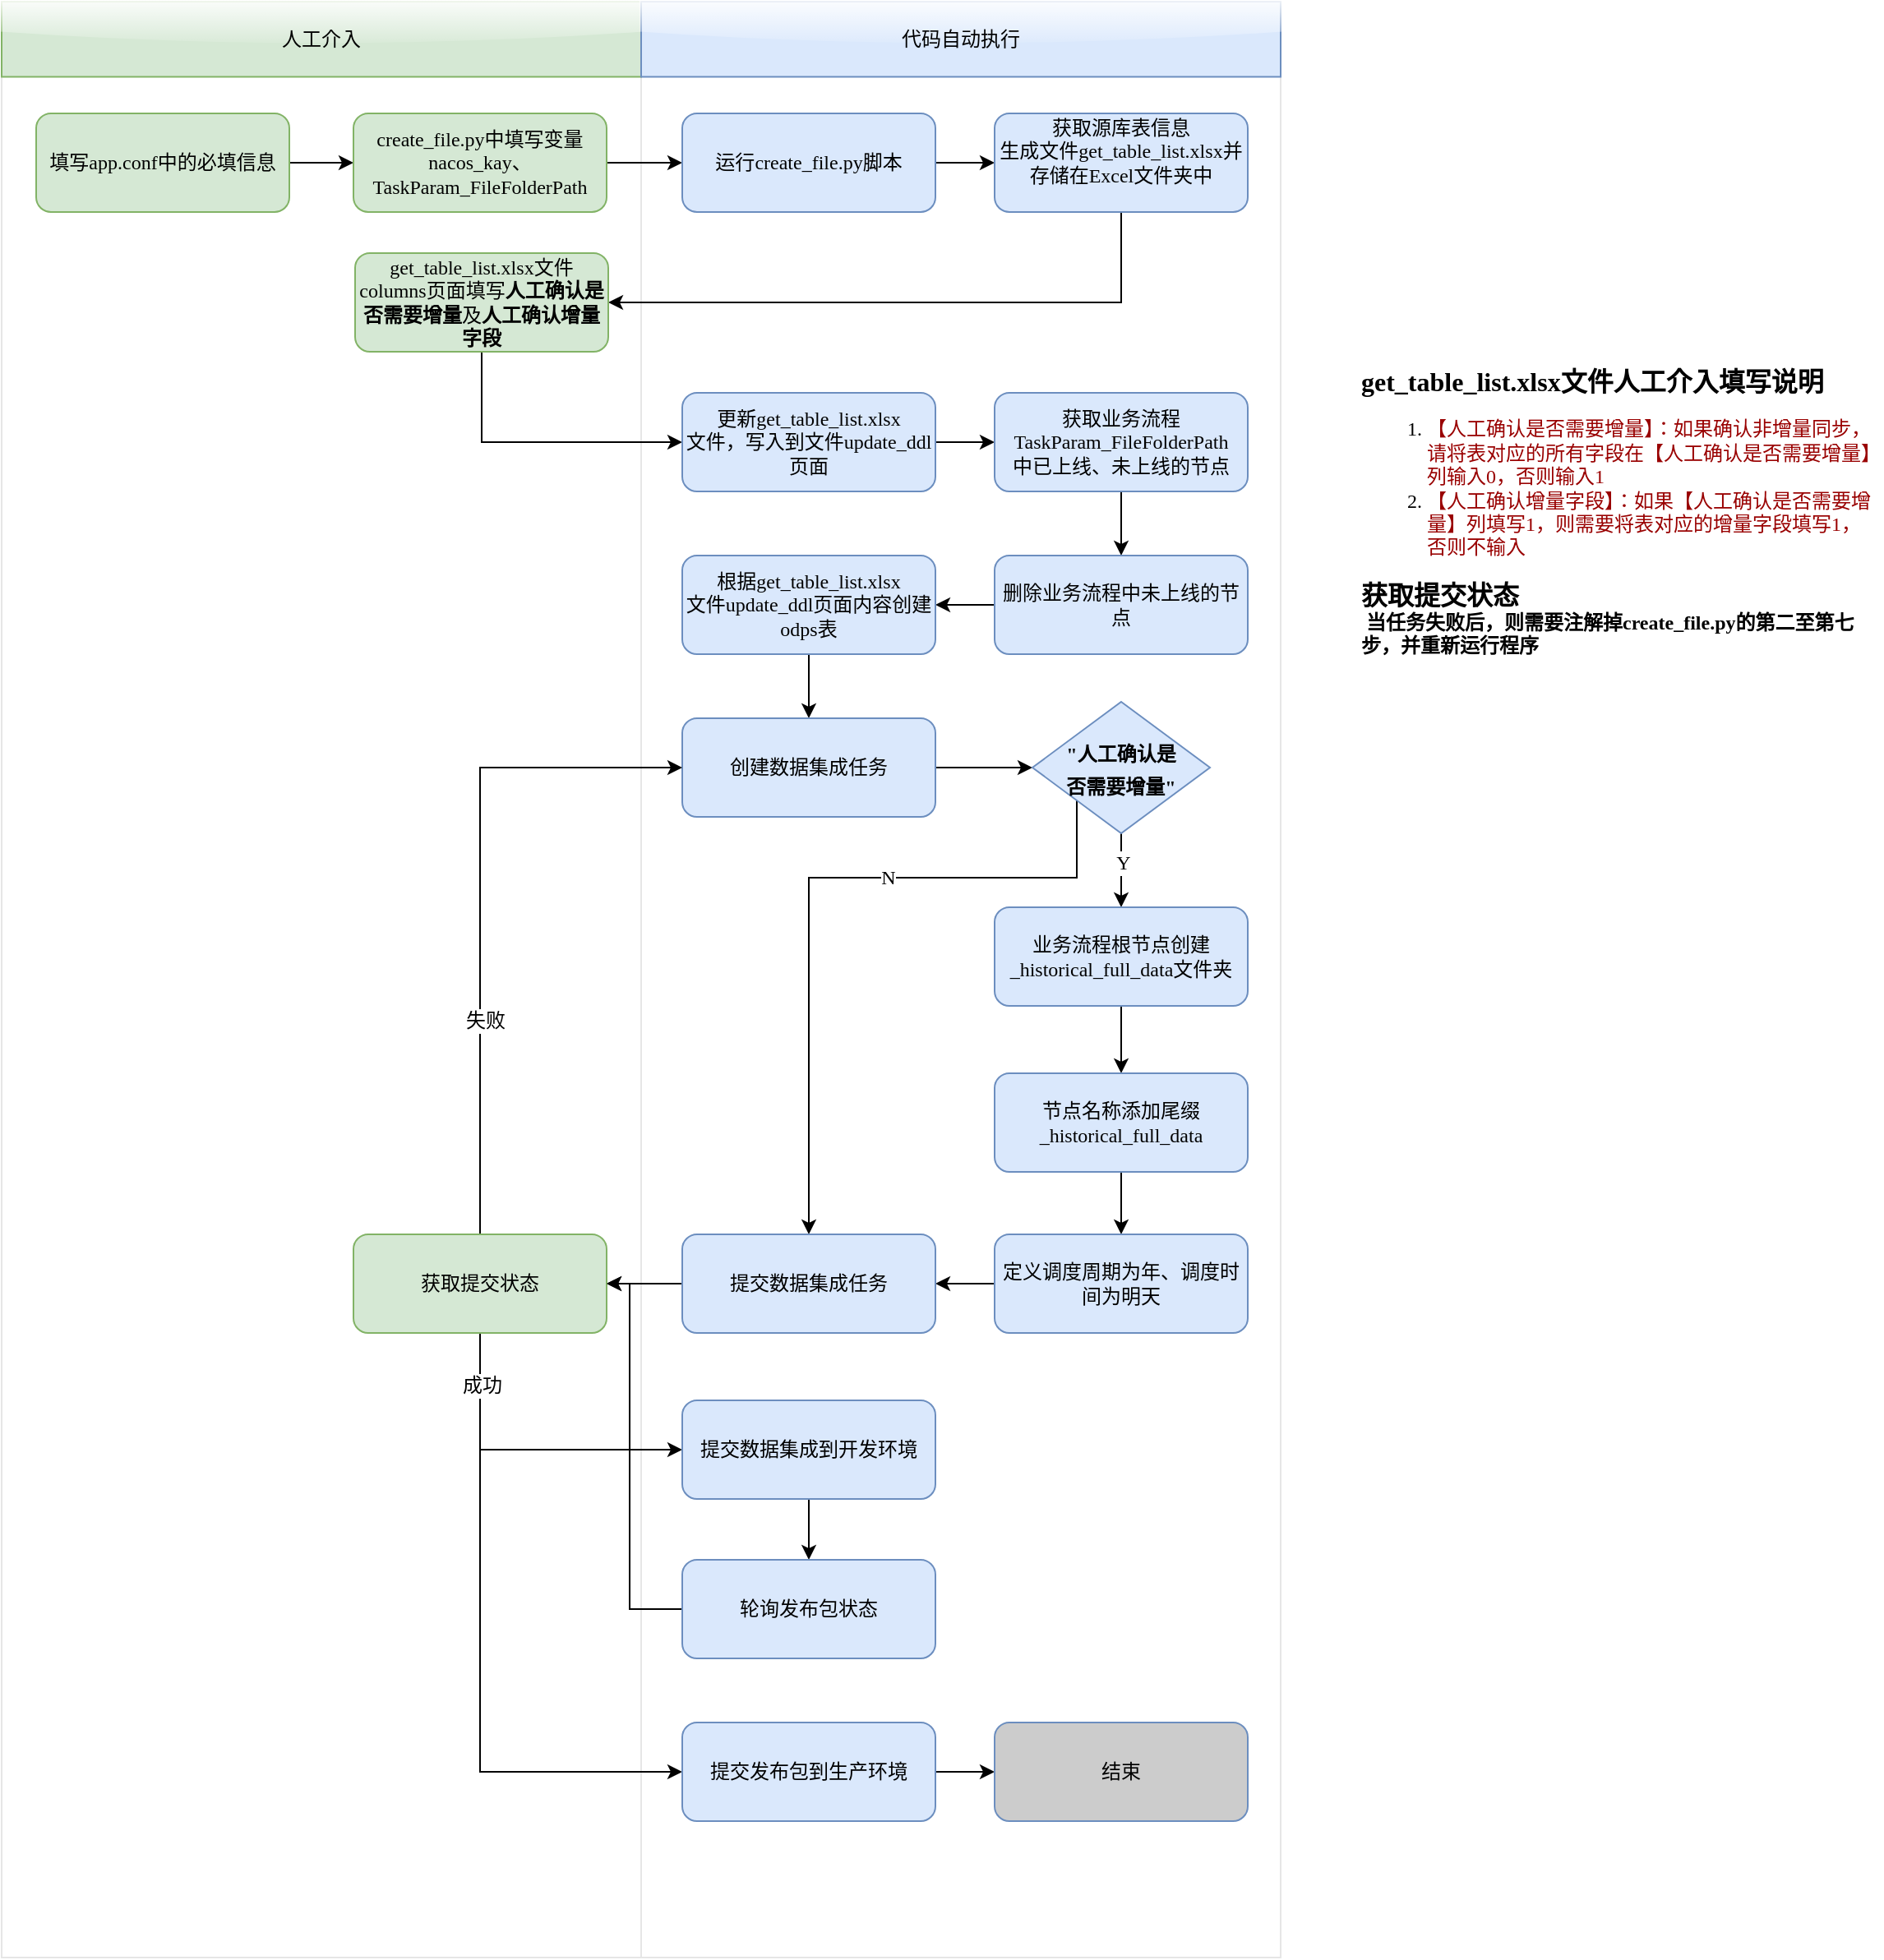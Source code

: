 <mxfile version="20.0.3" type="github">
  <diagram id="FzWEfV3yXmF_malFpAH5" name="Page-1">
    <mxGraphModel dx="1426" dy="1625" grid="0" gridSize="10" guides="1" tooltips="1" connect="1" arrows="1" fold="1" page="0" pageScale="1" pageWidth="827" pageHeight="1169" background="none" math="0" shadow="0">
      <root>
        <mxCell id="0" />
        <mxCell id="1" parent="0" />
        <mxCell id="-8kPYLc75rP8E1NaGxXG-6" value="" style="rounded=0;whiteSpace=wrap;html=1;strokeColor=#E6E6E6;fontFamily=Tahoma;fontColor=#000000;" parent="1" vertex="1">
          <mxGeometry x="529" y="-596" width="389" height="1190" as="geometry" />
        </mxCell>
        <mxCell id="-8kPYLc75rP8E1NaGxXG-5" value="" style="rounded=0;whiteSpace=wrap;html=1;strokeColor=#E6E6E6;fontFamily=Tahoma;fontColor=#000000;" parent="1" vertex="1">
          <mxGeometry x="140" y="-596" width="389" height="1190" as="geometry" />
        </mxCell>
        <mxCell id="1Jiae8-jut9n9vTZC9o8-12" style="edgeStyle=orthogonalEdgeStyle;rounded=0;orthogonalLoop=1;jettySize=auto;html=1;exitX=1;exitY=0.5;exitDx=0;exitDy=0;entryX=0;entryY=0.5;entryDx=0;entryDy=0;fontFamily=Tahoma;fontColor=#000000;" edge="1" parent="1" source="1Jiae8-jut9n9vTZC9o8-2" target="1Jiae8-jut9n9vTZC9o8-9">
          <mxGeometry relative="1" as="geometry" />
        </mxCell>
        <mxCell id="1Jiae8-jut9n9vTZC9o8-2" value="填写app.conf中的必填信息" style="rounded=1;whiteSpace=wrap;html=1;fillColor=#d5e8d4;strokeColor=#82b366;fontFamily=Tahoma;fontColor=#000000;" vertex="1" parent="1">
          <mxGeometry x="161" y="-528" width="154" height="60" as="geometry" />
        </mxCell>
        <mxCell id="1Jiae8-jut9n9vTZC9o8-17" style="edgeStyle=orthogonalEdgeStyle;rounded=0;orthogonalLoop=1;jettySize=auto;html=1;exitX=1;exitY=0.5;exitDx=0;exitDy=0;entryX=0;entryY=0.5;entryDx=0;entryDy=0;fontFamily=Tahoma;fontColor=#000000;" edge="1" parent="1" source="1Jiae8-jut9n9vTZC9o8-9" target="1Jiae8-jut9n9vTZC9o8-15">
          <mxGeometry relative="1" as="geometry" />
        </mxCell>
        <mxCell id="1Jiae8-jut9n9vTZC9o8-9" value="create_file.py中填写变量nacos_kay、TaskParam_FileFolderPath" style="rounded=1;whiteSpace=wrap;html=1;fillColor=#d5e8d4;strokeColor=#82b366;fontFamily=Tahoma;fontColor=#000000;" vertex="1" parent="1">
          <mxGeometry x="354" y="-528" width="154" height="60" as="geometry" />
        </mxCell>
        <mxCell id="1Jiae8-jut9n9vTZC9o8-21" value="&lt;span style=&quot;caret-color: rgb(29, 53, 87); text-align: center; font-size: 16px;&quot;&gt;&lt;br&gt;&lt;font style=&quot;font-size: 16px;&quot;&gt;&lt;b&gt;get_table_list.xlsx文件人工介入填写&lt;/b&gt;&lt;/font&gt;&lt;/span&gt;&lt;font style=&quot;font-size: 16px;&quot;&gt;&lt;b&gt;说明&lt;/b&gt;&lt;/font&gt;&lt;br&gt;&lt;ol&gt;&lt;li&gt;&lt;font color=&quot;#990000&quot;&gt;【人工确认是否需要增量】：如果确认非增量同步，请将表对应的所有字段在【人工确认是否需要增量】列输入0，否则输入1&lt;/font&gt;&lt;/li&gt;&lt;li&gt;&lt;font color=&quot;#990000&quot;&gt;【人工确认增量字段】：如果【人工确认是否需要增量】列填写1，则需要将表对应的增量字段填写1，否则不输入&lt;/font&gt;&lt;/li&gt;&lt;/ol&gt;&lt;span style=&quot;caret-color: rgb(29, 53, 87); text-align: center;&quot;&gt;&lt;b&gt;&lt;font style=&quot;font-size: 16px;&quot;&gt;获取提交状态&lt;br&gt;&lt;/font&gt;&lt;/b&gt;&lt;/span&gt;&lt;b style=&quot;&quot;&gt;&lt;span style=&quot;&quot;&gt;	&lt;span style=&quot;white-space: pre;&quot;&gt;	&lt;/span&gt;当任务失败后，则需要注解掉create_file.py的第二至第七步，并重新运行程序&lt;/span&gt;&lt;br&gt;&lt;/b&gt;" style="text;html=1;strokeColor=none;fillColor=none;spacing=5;spacingTop=-20;whiteSpace=wrap;overflow=hidden;rounded=0;fontFamily=Tahoma;fontColor=#000000;" vertex="1" parent="1">
          <mxGeometry x="962" y="-383" width="322" height="251" as="geometry" />
        </mxCell>
        <mxCell id="-8kPYLc75rP8E1NaGxXG-8" value="人工介入" style="rounded=0;whiteSpace=wrap;html=1;fillColor=#d5e8d4;strokeColor=#82b366;shadow=0;glass=1;sketch=0;fontFamily=Tahoma;fontColor=#000000;" parent="1" vertex="1">
          <mxGeometry x="140" y="-596" width="389" height="45.739" as="geometry" />
        </mxCell>
        <mxCell id="-8kPYLc75rP8E1NaGxXG-9" value="代码自动执行" style="rounded=0;whiteSpace=wrap;html=1;fillColor=#dae8fc;strokeColor=#6c8ebf;shadow=0;glass=1;sketch=0;fontFamily=Tahoma;fontColor=#000000;" parent="1" vertex="1">
          <mxGeometry x="529" y="-596" width="389" height="45.739" as="geometry" />
        </mxCell>
        <mxCell id="1Jiae8-jut9n9vTZC9o8-19" style="edgeStyle=orthogonalEdgeStyle;rounded=0;orthogonalLoop=1;jettySize=auto;html=1;exitX=0.5;exitY=1;exitDx=0;exitDy=0;entryX=1;entryY=0.5;entryDx=0;entryDy=0;fontFamily=Tahoma;fontColor=#000000;" edge="1" parent="1" source="1Jiae8-jut9n9vTZC9o8-74" target="1Jiae8-jut9n9vTZC9o8-18">
          <mxGeometry relative="1" as="geometry" />
        </mxCell>
        <mxCell id="1Jiae8-jut9n9vTZC9o8-75" style="edgeStyle=orthogonalEdgeStyle;rounded=0;orthogonalLoop=1;jettySize=auto;html=1;exitX=1;exitY=0.5;exitDx=0;exitDy=0;entryX=0;entryY=0.5;entryDx=0;entryDy=0;fontFamily=Tahoma;fontSize=16;fontColor=#FF8000;" edge="1" parent="1" source="1Jiae8-jut9n9vTZC9o8-15" target="1Jiae8-jut9n9vTZC9o8-74">
          <mxGeometry relative="1" as="geometry" />
        </mxCell>
        <mxCell id="1Jiae8-jut9n9vTZC9o8-15" value="&lt;span style=&quot;caret-color: rgb(29, 53, 87);&quot;&gt;运行&lt;/span&gt;create_file.py脚本" style="rounded=1;whiteSpace=wrap;html=1;fillColor=#dae8fc;strokeColor=#6c8ebf;fontFamily=Tahoma;fontColor=#000000;" vertex="1" parent="1">
          <mxGeometry x="554" y="-528" width="154" height="60" as="geometry" />
        </mxCell>
        <mxCell id="1Jiae8-jut9n9vTZC9o8-26" style="edgeStyle=orthogonalEdgeStyle;rounded=0;orthogonalLoop=1;jettySize=auto;html=1;exitX=0.5;exitY=1;exitDx=0;exitDy=0;entryX=0;entryY=0.5;entryDx=0;entryDy=0;fontSize=16;fontFamily=Tahoma;fontColor=#000000;" edge="1" parent="1" source="1Jiae8-jut9n9vTZC9o8-18" target="1Jiae8-jut9n9vTZC9o8-25">
          <mxGeometry relative="1" as="geometry" />
        </mxCell>
        <mxCell id="1Jiae8-jut9n9vTZC9o8-18" value="&lt;span style=&quot;caret-color: rgb(29, 53, 87);&quot;&gt;get_table_list.xlsx文件columns页面填写&lt;/span&gt;&lt;b&gt;人工确认是否需要增量&lt;/b&gt;&lt;span style=&quot;caret-color: rgb(29, 53, 87);&quot;&gt;及&lt;/span&gt;&lt;b&gt;人工确认增量字段&lt;/b&gt;" style="rounded=1;whiteSpace=wrap;html=1;fillColor=#d5e8d4;strokeColor=#82b366;fontFamily=Tahoma;fontColor=#000000;" vertex="1" parent="1">
          <mxGeometry x="355" y="-443" width="154" height="60" as="geometry" />
        </mxCell>
        <mxCell id="1Jiae8-jut9n9vTZC9o8-28" style="edgeStyle=orthogonalEdgeStyle;rounded=0;orthogonalLoop=1;jettySize=auto;html=1;exitX=1;exitY=0.5;exitDx=0;exitDy=0;entryX=0;entryY=0.5;entryDx=0;entryDy=0;fontSize=16;fontFamily=Tahoma;fontColor=#000000;" edge="1" parent="1" source="1Jiae8-jut9n9vTZC9o8-25" target="1Jiae8-jut9n9vTZC9o8-27">
          <mxGeometry relative="1" as="geometry" />
        </mxCell>
        <mxCell id="1Jiae8-jut9n9vTZC9o8-25" value="&lt;span style=&quot;caret-color: rgb(29, 53, 87);&quot;&gt;更新g&lt;/span&gt;&lt;span style=&quot;caret-color: rgb(29, 53, 87);&quot;&gt;et_table_list.xlsx&lt;/span&gt;&lt;span style=&quot;caret-color: rgb(29, 53, 87);&quot;&gt;&lt;br&gt;文件，写入到文件update_ddl页面&lt;/span&gt;" style="rounded=1;whiteSpace=wrap;html=1;fillColor=#dae8fc;strokeColor=#6c8ebf;fontFamily=Tahoma;fontColor=#000000;" vertex="1" parent="1">
          <mxGeometry x="554" y="-358" width="154" height="60" as="geometry" />
        </mxCell>
        <mxCell id="1Jiae8-jut9n9vTZC9o8-30" style="edgeStyle=orthogonalEdgeStyle;rounded=0;orthogonalLoop=1;jettySize=auto;html=1;exitX=0.5;exitY=1;exitDx=0;exitDy=0;fontSize=16;fontFamily=Tahoma;fontColor=#000000;" edge="1" parent="1" source="1Jiae8-jut9n9vTZC9o8-27" target="1Jiae8-jut9n9vTZC9o8-29">
          <mxGeometry relative="1" as="geometry" />
        </mxCell>
        <mxCell id="1Jiae8-jut9n9vTZC9o8-27" value="获取业务流程TaskParam_FileFolderPath&lt;br&gt;中已上线、未上线的节点" style="rounded=1;whiteSpace=wrap;html=1;fillColor=#dae8fc;strokeColor=#6c8ebf;fontFamily=Tahoma;fontColor=#000000;" vertex="1" parent="1">
          <mxGeometry x="744" y="-358" width="154" height="60" as="geometry" />
        </mxCell>
        <mxCell id="1Jiae8-jut9n9vTZC9o8-32" style="edgeStyle=orthogonalEdgeStyle;rounded=0;orthogonalLoop=1;jettySize=auto;html=1;exitX=0;exitY=0.5;exitDx=0;exitDy=0;entryX=1;entryY=0.5;entryDx=0;entryDy=0;fontSize=16;fontFamily=Tahoma;fontColor=#000000;" edge="1" parent="1" source="1Jiae8-jut9n9vTZC9o8-29" target="1Jiae8-jut9n9vTZC9o8-31">
          <mxGeometry relative="1" as="geometry" />
        </mxCell>
        <mxCell id="1Jiae8-jut9n9vTZC9o8-29" value="删除业务流程中未上线的节点" style="rounded=1;whiteSpace=wrap;html=1;fillColor=#dae8fc;strokeColor=#6c8ebf;fontFamily=Tahoma;fontColor=#000000;" vertex="1" parent="1">
          <mxGeometry x="744" y="-259" width="154" height="60" as="geometry" />
        </mxCell>
        <mxCell id="1Jiae8-jut9n9vTZC9o8-34" style="edgeStyle=orthogonalEdgeStyle;rounded=0;orthogonalLoop=1;jettySize=auto;html=1;exitX=0.5;exitY=1;exitDx=0;exitDy=0;entryX=0.5;entryY=0;entryDx=0;entryDy=0;fontSize=16;fontFamily=Tahoma;fontColor=#000000;" edge="1" parent="1" source="1Jiae8-jut9n9vTZC9o8-31" target="1Jiae8-jut9n9vTZC9o8-33">
          <mxGeometry relative="1" as="geometry" />
        </mxCell>
        <mxCell id="1Jiae8-jut9n9vTZC9o8-31" value="&lt;span style=&quot;caret-color: rgb(29, 53, 87);&quot;&gt;根据get_table_list.xlsx&lt;/span&gt;&lt;span style=&quot;caret-color: rgb(29, 53, 87);&quot;&gt;&lt;br&gt;文件update_ddl页面内容创建odps表&lt;/span&gt;" style="rounded=1;whiteSpace=wrap;html=1;fillColor=#dae8fc;strokeColor=#6c8ebf;fontFamily=Tahoma;fontColor=#000000;" vertex="1" parent="1">
          <mxGeometry x="554" y="-259" width="154" height="60" as="geometry" />
        </mxCell>
        <mxCell id="1Jiae8-jut9n9vTZC9o8-37" style="edgeStyle=orthogonalEdgeStyle;rounded=0;orthogonalLoop=1;jettySize=auto;html=1;exitX=1;exitY=0.5;exitDx=0;exitDy=0;fontSize=16;fontFamily=Tahoma;fontColor=#000000;" edge="1" parent="1" source="1Jiae8-jut9n9vTZC9o8-33" target="1Jiae8-jut9n9vTZC9o8-36">
          <mxGeometry relative="1" as="geometry" />
        </mxCell>
        <mxCell id="1Jiae8-jut9n9vTZC9o8-33" value="&lt;font&gt;&lt;span style=&quot;caret-color: rgb(29, 53, 87);&quot;&gt;创建数据集成任务&lt;/span&gt;&lt;/font&gt;" style="rounded=1;whiteSpace=wrap;html=1;fillColor=#dae8fc;strokeColor=#6c8ebf;fontFamily=Tahoma;fontColor=#000000;" vertex="1" parent="1">
          <mxGeometry x="554" y="-160" width="154" height="60" as="geometry" />
        </mxCell>
        <mxCell id="1Jiae8-jut9n9vTZC9o8-42" style="edgeStyle=orthogonalEdgeStyle;rounded=0;orthogonalLoop=1;jettySize=auto;html=1;exitX=0.5;exitY=1;exitDx=0;exitDy=0;fontSize=16;fontFamily=Tahoma;fontColor=#000000;" edge="1" parent="1" source="1Jiae8-jut9n9vTZC9o8-36" target="1Jiae8-jut9n9vTZC9o8-38">
          <mxGeometry relative="1" as="geometry" />
        </mxCell>
        <mxCell id="1Jiae8-jut9n9vTZC9o8-48" value="Y" style="edgeLabel;html=1;align=center;verticalAlign=middle;resizable=0;points=[];fontSize=12;fontFamily=Tahoma;fontColor=#000000;" vertex="1" connectable="0" parent="1Jiae8-jut9n9vTZC9o8-42">
          <mxGeometry x="-0.2" y="1" relative="1" as="geometry">
            <mxPoint as="offset" />
          </mxGeometry>
        </mxCell>
        <mxCell id="1Jiae8-jut9n9vTZC9o8-50" style="edgeStyle=orthogonalEdgeStyle;rounded=0;orthogonalLoop=1;jettySize=auto;html=1;exitX=0;exitY=1;exitDx=0;exitDy=0;fontSize=12;fontFamily=Tahoma;fontColor=#000000;" edge="1" parent="1" source="1Jiae8-jut9n9vTZC9o8-36" target="1Jiae8-jut9n9vTZC9o8-46">
          <mxGeometry relative="1" as="geometry">
            <Array as="points">
              <mxPoint x="794" y="-63" />
              <mxPoint x="631" y="-63" />
            </Array>
          </mxGeometry>
        </mxCell>
        <mxCell id="1Jiae8-jut9n9vTZC9o8-51" value="N" style="edgeLabel;html=1;align=center;verticalAlign=middle;resizable=0;points=[];fontSize=12;fontFamily=Tahoma;fontColor=#000000;" vertex="1" connectable="0" parent="1Jiae8-jut9n9vTZC9o8-50">
          <mxGeometry x="-0.241" relative="1" as="geometry">
            <mxPoint as="offset" />
          </mxGeometry>
        </mxCell>
        <mxCell id="1Jiae8-jut9n9vTZC9o8-36" value="&lt;b style=&quot;font-size: 12px;&quot;&gt;&quot;人工确认是&lt;br&gt;否需要增量&quot;&lt;/b&gt;" style="rhombus;whiteSpace=wrap;html=1;fontSize=16;fillColor=#dae8fc;strokeColor=#6c8ebf;fontFamily=Tahoma;fontColor=#000000;" vertex="1" parent="1">
          <mxGeometry x="767" y="-170" width="108" height="80" as="geometry" />
        </mxCell>
        <mxCell id="1Jiae8-jut9n9vTZC9o8-43" style="edgeStyle=orthogonalEdgeStyle;rounded=0;orthogonalLoop=1;jettySize=auto;html=1;exitX=0.5;exitY=1;exitDx=0;exitDy=0;fontSize=16;fontFamily=Tahoma;fontColor=#000000;" edge="1" parent="1" source="1Jiae8-jut9n9vTZC9o8-38" target="1Jiae8-jut9n9vTZC9o8-41">
          <mxGeometry relative="1" as="geometry" />
        </mxCell>
        <mxCell id="1Jiae8-jut9n9vTZC9o8-38" value="&lt;span style=&quot;caret-color: rgb(29, 53, 87);&quot;&gt;业务流程根节点创建_historical_full_data文件夹&lt;/span&gt;" style="rounded=1;whiteSpace=wrap;html=1;fillColor=#dae8fc;strokeColor=#6c8ebf;fontFamily=Tahoma;fontColor=#000000;" vertex="1" parent="1">
          <mxGeometry x="744" y="-45" width="154" height="60" as="geometry" />
        </mxCell>
        <mxCell id="1Jiae8-jut9n9vTZC9o8-45" style="edgeStyle=orthogonalEdgeStyle;rounded=0;orthogonalLoop=1;jettySize=auto;html=1;exitX=0.5;exitY=1;exitDx=0;exitDy=0;fontSize=16;fontFamily=Tahoma;fontColor=#000000;" edge="1" parent="1" source="1Jiae8-jut9n9vTZC9o8-41" target="1Jiae8-jut9n9vTZC9o8-44">
          <mxGeometry relative="1" as="geometry" />
        </mxCell>
        <mxCell id="1Jiae8-jut9n9vTZC9o8-41" value="&lt;span style=&quot;caret-color: rgb(29, 53, 87);&quot;&gt;节点名称添加尾缀_historical_full_data&lt;/span&gt;" style="rounded=1;whiteSpace=wrap;html=1;fillColor=#dae8fc;strokeColor=#6c8ebf;fontFamily=Tahoma;fontColor=#000000;" vertex="1" parent="1">
          <mxGeometry x="744" y="56" width="154" height="60" as="geometry" />
        </mxCell>
        <mxCell id="1Jiae8-jut9n9vTZC9o8-47" style="edgeStyle=orthogonalEdgeStyle;rounded=0;orthogonalLoop=1;jettySize=auto;html=1;exitX=0;exitY=0.5;exitDx=0;exitDy=0;fontSize=16;fontFamily=Tahoma;fontColor=#000000;" edge="1" parent="1" source="1Jiae8-jut9n9vTZC9o8-44" target="1Jiae8-jut9n9vTZC9o8-46">
          <mxGeometry relative="1" as="geometry" />
        </mxCell>
        <mxCell id="1Jiae8-jut9n9vTZC9o8-44" value="&lt;span style=&quot;caret-color: rgb(29, 53, 87);&quot;&gt;定义调度周期为年、调度时间为明天&lt;/span&gt;" style="rounded=1;whiteSpace=wrap;html=1;fillColor=#dae8fc;strokeColor=#6c8ebf;fontFamily=Tahoma;fontColor=#000000;" vertex="1" parent="1">
          <mxGeometry x="744" y="154" width="154" height="60" as="geometry" />
        </mxCell>
        <mxCell id="1Jiae8-jut9n9vTZC9o8-57" style="edgeStyle=orthogonalEdgeStyle;rounded=0;orthogonalLoop=1;jettySize=auto;html=1;entryX=1;entryY=0.5;entryDx=0;entryDy=0;fontSize=12;fontFamily=Tahoma;fontColor=#000000;" edge="1" parent="1" source="1Jiae8-jut9n9vTZC9o8-46" target="1Jiae8-jut9n9vTZC9o8-52">
          <mxGeometry relative="1" as="geometry" />
        </mxCell>
        <mxCell id="1Jiae8-jut9n9vTZC9o8-46" value="&lt;font&gt;&lt;span style=&quot;caret-color: rgb(29, 53, 87);&quot;&gt;提交数据集成任务&lt;/span&gt;&lt;/font&gt;" style="rounded=1;whiteSpace=wrap;html=1;fillColor=#dae8fc;strokeColor=#6c8ebf;fontFamily=Tahoma;fontColor=#000000;" vertex="1" parent="1">
          <mxGeometry x="554" y="154" width="154" height="60" as="geometry" />
        </mxCell>
        <mxCell id="1Jiae8-jut9n9vTZC9o8-53" style="edgeStyle=orthogonalEdgeStyle;rounded=0;orthogonalLoop=1;jettySize=auto;html=1;entryX=0;entryY=0.5;entryDx=0;entryDy=0;fontSize=12;fontFamily=Tahoma;fontColor=#000000;" edge="1" parent="1" source="1Jiae8-jut9n9vTZC9o8-52" target="1Jiae8-jut9n9vTZC9o8-33">
          <mxGeometry relative="1" as="geometry">
            <Array as="points">
              <mxPoint x="431" y="-130" />
            </Array>
          </mxGeometry>
        </mxCell>
        <mxCell id="1Jiae8-jut9n9vTZC9o8-54" value="失败" style="edgeLabel;html=1;align=center;verticalAlign=middle;resizable=0;points=[];fontSize=12;fontFamily=Tahoma;fontColor=#000000;" vertex="1" connectable="0" parent="1Jiae8-jut9n9vTZC9o8-53">
          <mxGeometry x="-0.361" y="-3" relative="1" as="geometry">
            <mxPoint as="offset" />
          </mxGeometry>
        </mxCell>
        <mxCell id="1Jiae8-jut9n9vTZC9o8-61" style="edgeStyle=orthogonalEdgeStyle;rounded=0;orthogonalLoop=1;jettySize=auto;html=1;exitX=0.5;exitY=1;exitDx=0;exitDy=0;entryX=0;entryY=0.5;entryDx=0;entryDy=0;fontSize=12;fontFamily=Tahoma;fontColor=#000000;" edge="1" parent="1" source="1Jiae8-jut9n9vTZC9o8-52" target="1Jiae8-jut9n9vTZC9o8-55">
          <mxGeometry relative="1" as="geometry" />
        </mxCell>
        <mxCell id="1Jiae8-jut9n9vTZC9o8-70" style="edgeStyle=orthogonalEdgeStyle;rounded=0;orthogonalLoop=1;jettySize=auto;html=1;entryX=0;entryY=0.5;entryDx=0;entryDy=0;fontSize=12;fontFamily=Tahoma;fontColor=#000000;" edge="1" parent="1" source="1Jiae8-jut9n9vTZC9o8-52" target="1Jiae8-jut9n9vTZC9o8-67">
          <mxGeometry relative="1" as="geometry">
            <Array as="points">
              <mxPoint x="431" y="481" />
            </Array>
          </mxGeometry>
        </mxCell>
        <mxCell id="1Jiae8-jut9n9vTZC9o8-72" value="成功" style="edgeLabel;html=1;align=center;verticalAlign=middle;resizable=0;points=[];fontSize=12;fontFamily=Tahoma;fontColor=#000000;" vertex="1" connectable="0" parent="1Jiae8-jut9n9vTZC9o8-70">
          <mxGeometry x="-0.836" y="1" relative="1" as="geometry">
            <mxPoint as="offset" />
          </mxGeometry>
        </mxCell>
        <mxCell id="1Jiae8-jut9n9vTZC9o8-52" value="&lt;font&gt;&lt;span style=&quot;caret-color: rgb(29, 53, 87);&quot;&gt;获取提交状态&lt;/span&gt;&lt;/font&gt;" style="rounded=1;whiteSpace=wrap;html=1;fillColor=#d5e8d4;strokeColor=#82b366;fontFamily=Tahoma;fontColor=#000000;" vertex="1" parent="1">
          <mxGeometry x="354" y="154" width="154" height="60" as="geometry" />
        </mxCell>
        <mxCell id="1Jiae8-jut9n9vTZC9o8-64" style="edgeStyle=orthogonalEdgeStyle;rounded=0;orthogonalLoop=1;jettySize=auto;html=1;exitX=0.5;exitY=1;exitDx=0;exitDy=0;fontSize=12;fontFamily=Tahoma;fontColor=#000000;" edge="1" parent="1" source="1Jiae8-jut9n9vTZC9o8-55" target="1Jiae8-jut9n9vTZC9o8-58">
          <mxGeometry relative="1" as="geometry" />
        </mxCell>
        <mxCell id="1Jiae8-jut9n9vTZC9o8-55" value="&lt;font&gt;&lt;span style=&quot;caret-color: rgb(29, 53, 87);&quot;&gt;提交数据集成到开发环境&lt;/span&gt;&lt;/font&gt;" style="rounded=1;whiteSpace=wrap;html=1;fillColor=#dae8fc;strokeColor=#6c8ebf;fontFamily=Tahoma;fontColor=#000000;" vertex="1" parent="1">
          <mxGeometry x="554" y="255" width="154" height="60" as="geometry" />
        </mxCell>
        <mxCell id="1Jiae8-jut9n9vTZC9o8-69" style="edgeStyle=orthogonalEdgeStyle;rounded=0;orthogonalLoop=1;jettySize=auto;html=1;entryX=1;entryY=0.5;entryDx=0;entryDy=0;fontSize=12;fontFamily=Tahoma;fontColor=#000000;" edge="1" parent="1" source="1Jiae8-jut9n9vTZC9o8-58" target="1Jiae8-jut9n9vTZC9o8-52">
          <mxGeometry relative="1" as="geometry">
            <Array as="points">
              <mxPoint x="522" y="382" />
              <mxPoint x="522" y="184" />
            </Array>
          </mxGeometry>
        </mxCell>
        <mxCell id="1Jiae8-jut9n9vTZC9o8-58" value="&lt;font&gt;&lt;span style=&quot;caret-color: rgb(29, 53, 87);&quot;&gt;轮询发布包状态&lt;/span&gt;&lt;/font&gt;" style="rounded=1;whiteSpace=wrap;html=1;fillColor=#dae8fc;strokeColor=#6c8ebf;fontFamily=Tahoma;fontColor=#000000;" vertex="1" parent="1">
          <mxGeometry x="554" y="352" width="154" height="60" as="geometry" />
        </mxCell>
        <mxCell id="1Jiae8-jut9n9vTZC9o8-73" style="edgeStyle=orthogonalEdgeStyle;rounded=0;orthogonalLoop=1;jettySize=auto;html=1;exitX=1;exitY=0.5;exitDx=0;exitDy=0;entryX=0;entryY=0.5;entryDx=0;entryDy=0;fontSize=12;fontFamily=Tahoma;fontColor=#000000;" edge="1" parent="1" source="1Jiae8-jut9n9vTZC9o8-67" target="1Jiae8-jut9n9vTZC9o8-71">
          <mxGeometry relative="1" as="geometry" />
        </mxCell>
        <mxCell id="1Jiae8-jut9n9vTZC9o8-67" value="&lt;font&gt;&lt;span style=&quot;caret-color: rgb(29, 53, 87);&quot;&gt;提交发布包到生产环境&lt;/span&gt;&lt;/font&gt;" style="rounded=1;whiteSpace=wrap;html=1;fillColor=#dae8fc;strokeColor=#6c8ebf;fontFamily=Tahoma;fontColor=#000000;" vertex="1" parent="1">
          <mxGeometry x="554" y="451" width="154" height="60" as="geometry" />
        </mxCell>
        <mxCell id="1Jiae8-jut9n9vTZC9o8-71" value="&lt;font&gt;&lt;span style=&quot;caret-color: rgb(29, 53, 87);&quot;&gt;结束&lt;/span&gt;&lt;/font&gt;" style="rounded=1;whiteSpace=wrap;html=1;fillColor=#CCCCCC;strokeColor=#6c8ebf;fontFamily=Tahoma;fontColor=#000000;" vertex="1" parent="1">
          <mxGeometry x="744" y="451" width="154" height="60" as="geometry" />
        </mxCell>
        <mxCell id="1Jiae8-jut9n9vTZC9o8-74" value="&lt;span style=&quot;caret-color: rgb(29, 53, 87);&quot;&gt;获取源库表信息&lt;/span&gt;&lt;br style=&quot;caret-color: rgb(29, 53, 87);&quot;&gt;&lt;span style=&quot;caret-color: rgb(29, 53, 87);&quot;&gt;生成文件get_table_list.xlsx并存储在Excel文件夹中&lt;/span&gt;&lt;br style=&quot;caret-color: rgb(29, 53, 87);&quot;&gt;&lt;span style=&quot;font-size: 0px;&quot;&gt;excelexcel%3CmxGraphModel%3E%3Croot%3E%3CmxCell%20id%3D%220%22%2F%3E%3CmxCell%20id%3D%221%22%20parent%3D%220%22%2F%3E%3CmxCell%20id%3D%222%22%20value%3D%22%E8%8E%B7%E5%8F%96%E6%BA%90%E5%BA%93%E8%A1%A8%E4%BF%A1%E6%81%AF%22%20style%3D%22rounded%3D1%3BwhiteSpace%3Dwrap%3Bhtml%3D1%3BfillColor%3D%23A8DADC%3BstrokeColor%3D%23457B9D%3BfontColor%3D%231D3557%3B%22%20vertex%3D%221%22%20parent%3D%221%22%3E%3CmxGeometry%20x%3D%22190%22%20y%3D%22100%22%20width%3D%22120%22%20height%3D%2260%22%20as%3D%22geometry%22%2F%3E%3C%2FmxCell%3E%3C%2Froot%3E%3C%2FmxGraphModel%3Eeeexceawer12342342345&lt;/span&gt;" style="rounded=1;whiteSpace=wrap;html=1;fillColor=#dae8fc;strokeColor=#6c8ebf;fontFamily=Tahoma;fontColor=#000000;" vertex="1" parent="1">
          <mxGeometry x="744" y="-528" width="154" height="60" as="geometry" />
        </mxCell>
      </root>
    </mxGraphModel>
  </diagram>
</mxfile>
